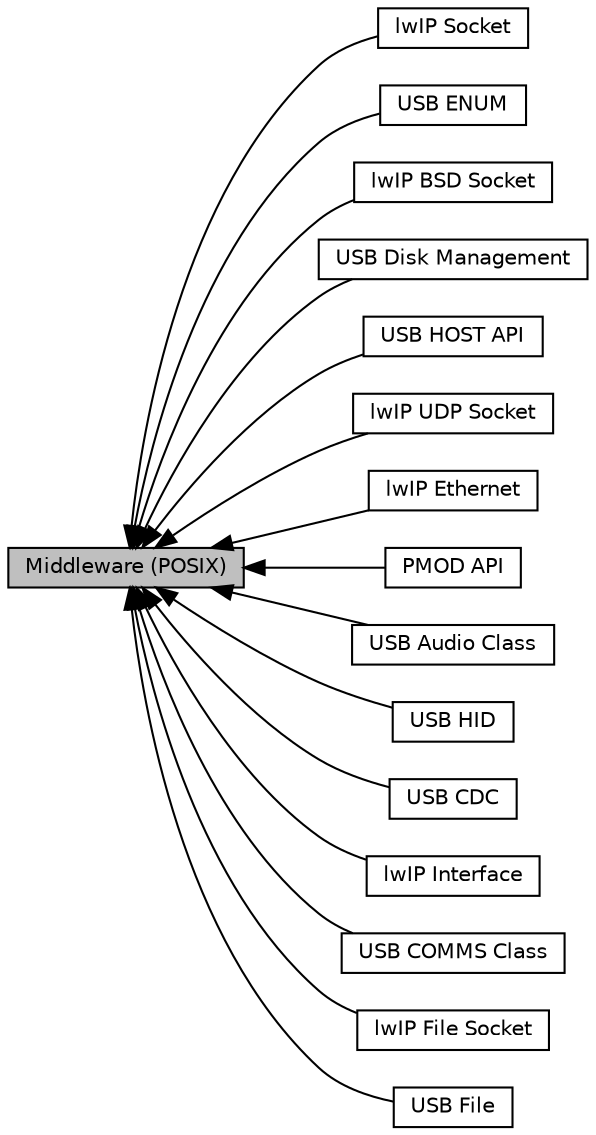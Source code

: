 digraph "Middleware (POSIX)"
{
  edge [fontname="Helvetica",fontsize="10",labelfontname="Helvetica",labelfontsize="10"];
  node [fontname="Helvetica",fontsize="10",shape=box];
  rankdir=LR;
  Node4 [label="lwIP Socket",height=0.2,width=0.4,color="black", fillcolor="white", style="filled",URL="$de/d47/group__R__SW__PKG__93__SOCKET.html",tooltip="A driver to integrate lwIP into the POSIX style API."];
  Node16 [label="USB ENUM",height=0.2,width=0.4,color="black", fillcolor="white", style="filled",URL="$db/de2/group__R__SW__PKG__93__USB__HOST__ENUM.html",tooltip="USB Host driver hardware interface functions."];
  Node7 [label="lwIP BSD Socket",height=0.2,width=0.4,color="black", fillcolor="white", style="filled",URL="$df/d23/group__R__SW__PKG__93__BSD__SOCKET.html",tooltip="Wrapper for the lwIP BSD socket interface."];
  Node11 [label="USB Disk Management",height=0.2,width=0.4,color="black", fillcolor="white", style="filled",URL="$dd/d56/group__R__SW__PKG__93__USB__DSK__MNG.html",tooltip="Emulation disk management functions."];
  Node13 [label="USB HOST API",height=0.2,width=0.4,color="black", fillcolor="white", style="filled",URL="$d0/d7f/group__R__SW__PKG__93__USB__HOST__API.html",tooltip="USB Host driver hardware interface functions."];
  Node5 [label="lwIP UDP Socket",height=0.2,width=0.4,color="black", fillcolor="white", style="filled",URL="$d5/dff/group__R__SW__PKG__93__UDP__SOCKET.html",tooltip="A driver to make a lwip UDP socket look like a file stream."];
  Node2 [label="lwIP Ethernet",height=0.2,width=0.4,color="black", fillcolor="white", style="filled",URL="$dc/de4/group__R__SW__PKG__93__ETHER__API.html",tooltip="Ethernet device driver Interface using the Ethernet Peripheral."];
  Node8 [label="PMOD API",height=0.2,width=0.4,color="black", fillcolor="white", style="filled",URL="$d3/d00/group__R__SW__PKG__93__PMOD__API.html",tooltip="PMOD Driver."];
  Node15 [label="USB Audio Class",height=0.2,width=0.4,color="black", fillcolor="white", style="filled",URL="$d1/ddd/group__R__SW__PKG__93__USB__HOST__AUDIO.html",tooltip="Very basic USB Audio Class descriptor parser."];
  Node10 [label="USB HID",height=0.2,width=0.4,color="black", fillcolor="white", style="filled",URL="$df/d22/group__R__SW__PKG__93__USB__HID.html",tooltip="USB function HID hardware interface functions."];
  Node1 [label="Middleware (POSIX)",height=0.2,width=0.4,color="black", fillcolor="grey75", style="filled", fontcolor="black",tooltip="POSIX interface middleware."];
  Node9 [label="USB CDC",height=0.2,width=0.4,color="black", fillcolor="white", style="filled",URL="$da/d23/group__R__SW__PKG__93__USB__CDC.html",tooltip="USB function CDC hardware interface functions."];
  Node6 [label="lwIP Interface",height=0.2,width=0.4,color="black", fillcolor="white", style="filled",URL="$d9/dd4/group__R__SW__PKG__93__LWIP__IF.html",tooltip="lwIP Module Interface"];
  Node14 [label="USB COMMS Class",height=0.2,width=0.4,color="black", fillcolor="white", style="filled",URL="$d6/da3/group__R__SW__PKG__93__USB__COMMS.html",tooltip="USB Comms Class API and configuration."];
  Node3 [label="lwIP File Socket",height=0.2,width=0.4,color="black", fillcolor="white", style="filled",URL="$da/da9/group__R__SW__PKG__93__FileSocket.html",tooltip="A driver to make a lwip socket look like a file stream."];
  Node12 [label="USB File",height=0.2,width=0.4,color="black", fillcolor="white", style="filled",URL="$df/def/group__R__SW__PKG__93__USB__FILE.html",tooltip="USB function CDC hardware interface functions."];
  Node1->Node2 [shape=plaintext, dir="back", style="solid"];
  Node1->Node3 [shape=plaintext, dir="back", style="solid"];
  Node1->Node4 [shape=plaintext, dir="back", style="solid"];
  Node1->Node5 [shape=plaintext, dir="back", style="solid"];
  Node1->Node6 [shape=plaintext, dir="back", style="solid"];
  Node1->Node7 [shape=plaintext, dir="back", style="solid"];
  Node1->Node8 [shape=plaintext, dir="back", style="solid"];
  Node1->Node9 [shape=plaintext, dir="back", style="solid"];
  Node1->Node10 [shape=plaintext, dir="back", style="solid"];
  Node1->Node11 [shape=plaintext, dir="back", style="solid"];
  Node1->Node12 [shape=plaintext, dir="back", style="solid"];
  Node1->Node13 [shape=plaintext, dir="back", style="solid"];
  Node1->Node14 [shape=plaintext, dir="back", style="solid"];
  Node1->Node15 [shape=plaintext, dir="back", style="solid"];
  Node1->Node16 [shape=plaintext, dir="back", style="solid"];
}
